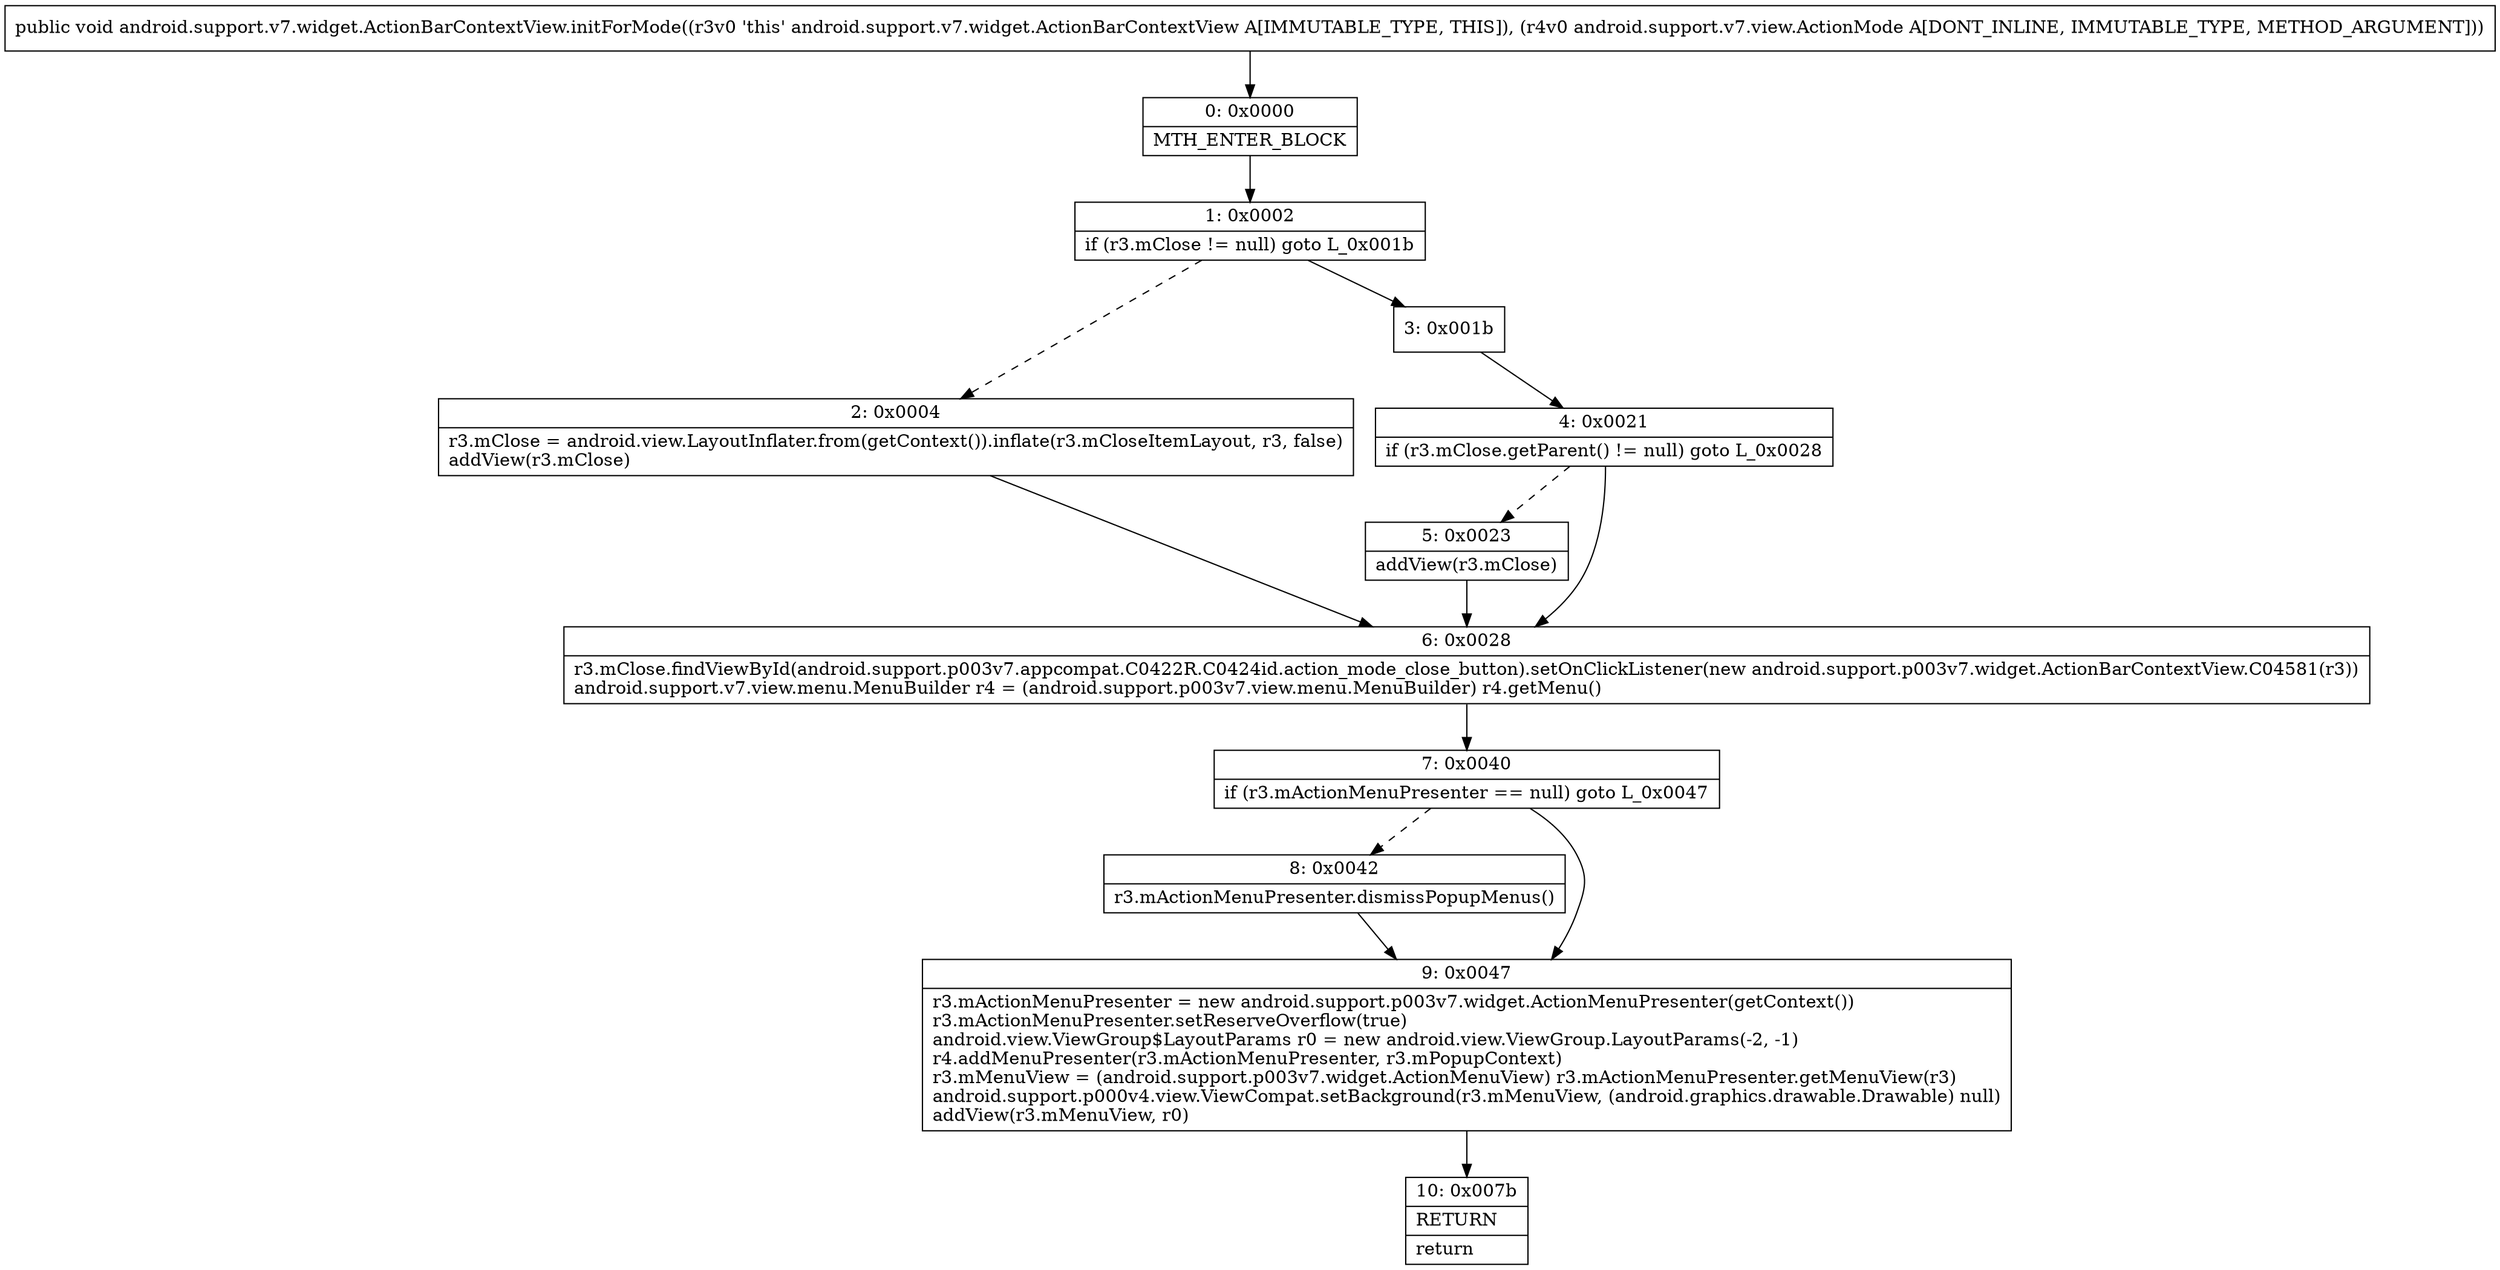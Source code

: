 digraph "CFG forandroid.support.v7.widget.ActionBarContextView.initForMode(Landroid\/support\/v7\/view\/ActionMode;)V" {
Node_0 [shape=record,label="{0\:\ 0x0000|MTH_ENTER_BLOCK\l}"];
Node_1 [shape=record,label="{1\:\ 0x0002|if (r3.mClose != null) goto L_0x001b\l}"];
Node_2 [shape=record,label="{2\:\ 0x0004|r3.mClose = android.view.LayoutInflater.from(getContext()).inflate(r3.mCloseItemLayout, r3, false)\laddView(r3.mClose)\l}"];
Node_3 [shape=record,label="{3\:\ 0x001b}"];
Node_4 [shape=record,label="{4\:\ 0x0021|if (r3.mClose.getParent() != null) goto L_0x0028\l}"];
Node_5 [shape=record,label="{5\:\ 0x0023|addView(r3.mClose)\l}"];
Node_6 [shape=record,label="{6\:\ 0x0028|r3.mClose.findViewById(android.support.p003v7.appcompat.C0422R.C0424id.action_mode_close_button).setOnClickListener(new android.support.p003v7.widget.ActionBarContextView.C04581(r3))\landroid.support.v7.view.menu.MenuBuilder r4 = (android.support.p003v7.view.menu.MenuBuilder) r4.getMenu()\l}"];
Node_7 [shape=record,label="{7\:\ 0x0040|if (r3.mActionMenuPresenter == null) goto L_0x0047\l}"];
Node_8 [shape=record,label="{8\:\ 0x0042|r3.mActionMenuPresenter.dismissPopupMenus()\l}"];
Node_9 [shape=record,label="{9\:\ 0x0047|r3.mActionMenuPresenter = new android.support.p003v7.widget.ActionMenuPresenter(getContext())\lr3.mActionMenuPresenter.setReserveOverflow(true)\landroid.view.ViewGroup$LayoutParams r0 = new android.view.ViewGroup.LayoutParams(\-2, \-1)\lr4.addMenuPresenter(r3.mActionMenuPresenter, r3.mPopupContext)\lr3.mMenuView = (android.support.p003v7.widget.ActionMenuView) r3.mActionMenuPresenter.getMenuView(r3)\landroid.support.p000v4.view.ViewCompat.setBackground(r3.mMenuView, (android.graphics.drawable.Drawable) null)\laddView(r3.mMenuView, r0)\l}"];
Node_10 [shape=record,label="{10\:\ 0x007b|RETURN\l|return\l}"];
MethodNode[shape=record,label="{public void android.support.v7.widget.ActionBarContextView.initForMode((r3v0 'this' android.support.v7.widget.ActionBarContextView A[IMMUTABLE_TYPE, THIS]), (r4v0 android.support.v7.view.ActionMode A[DONT_INLINE, IMMUTABLE_TYPE, METHOD_ARGUMENT])) }"];
MethodNode -> Node_0;
Node_0 -> Node_1;
Node_1 -> Node_2[style=dashed];
Node_1 -> Node_3;
Node_2 -> Node_6;
Node_3 -> Node_4;
Node_4 -> Node_5[style=dashed];
Node_4 -> Node_6;
Node_5 -> Node_6;
Node_6 -> Node_7;
Node_7 -> Node_8[style=dashed];
Node_7 -> Node_9;
Node_8 -> Node_9;
Node_9 -> Node_10;
}

